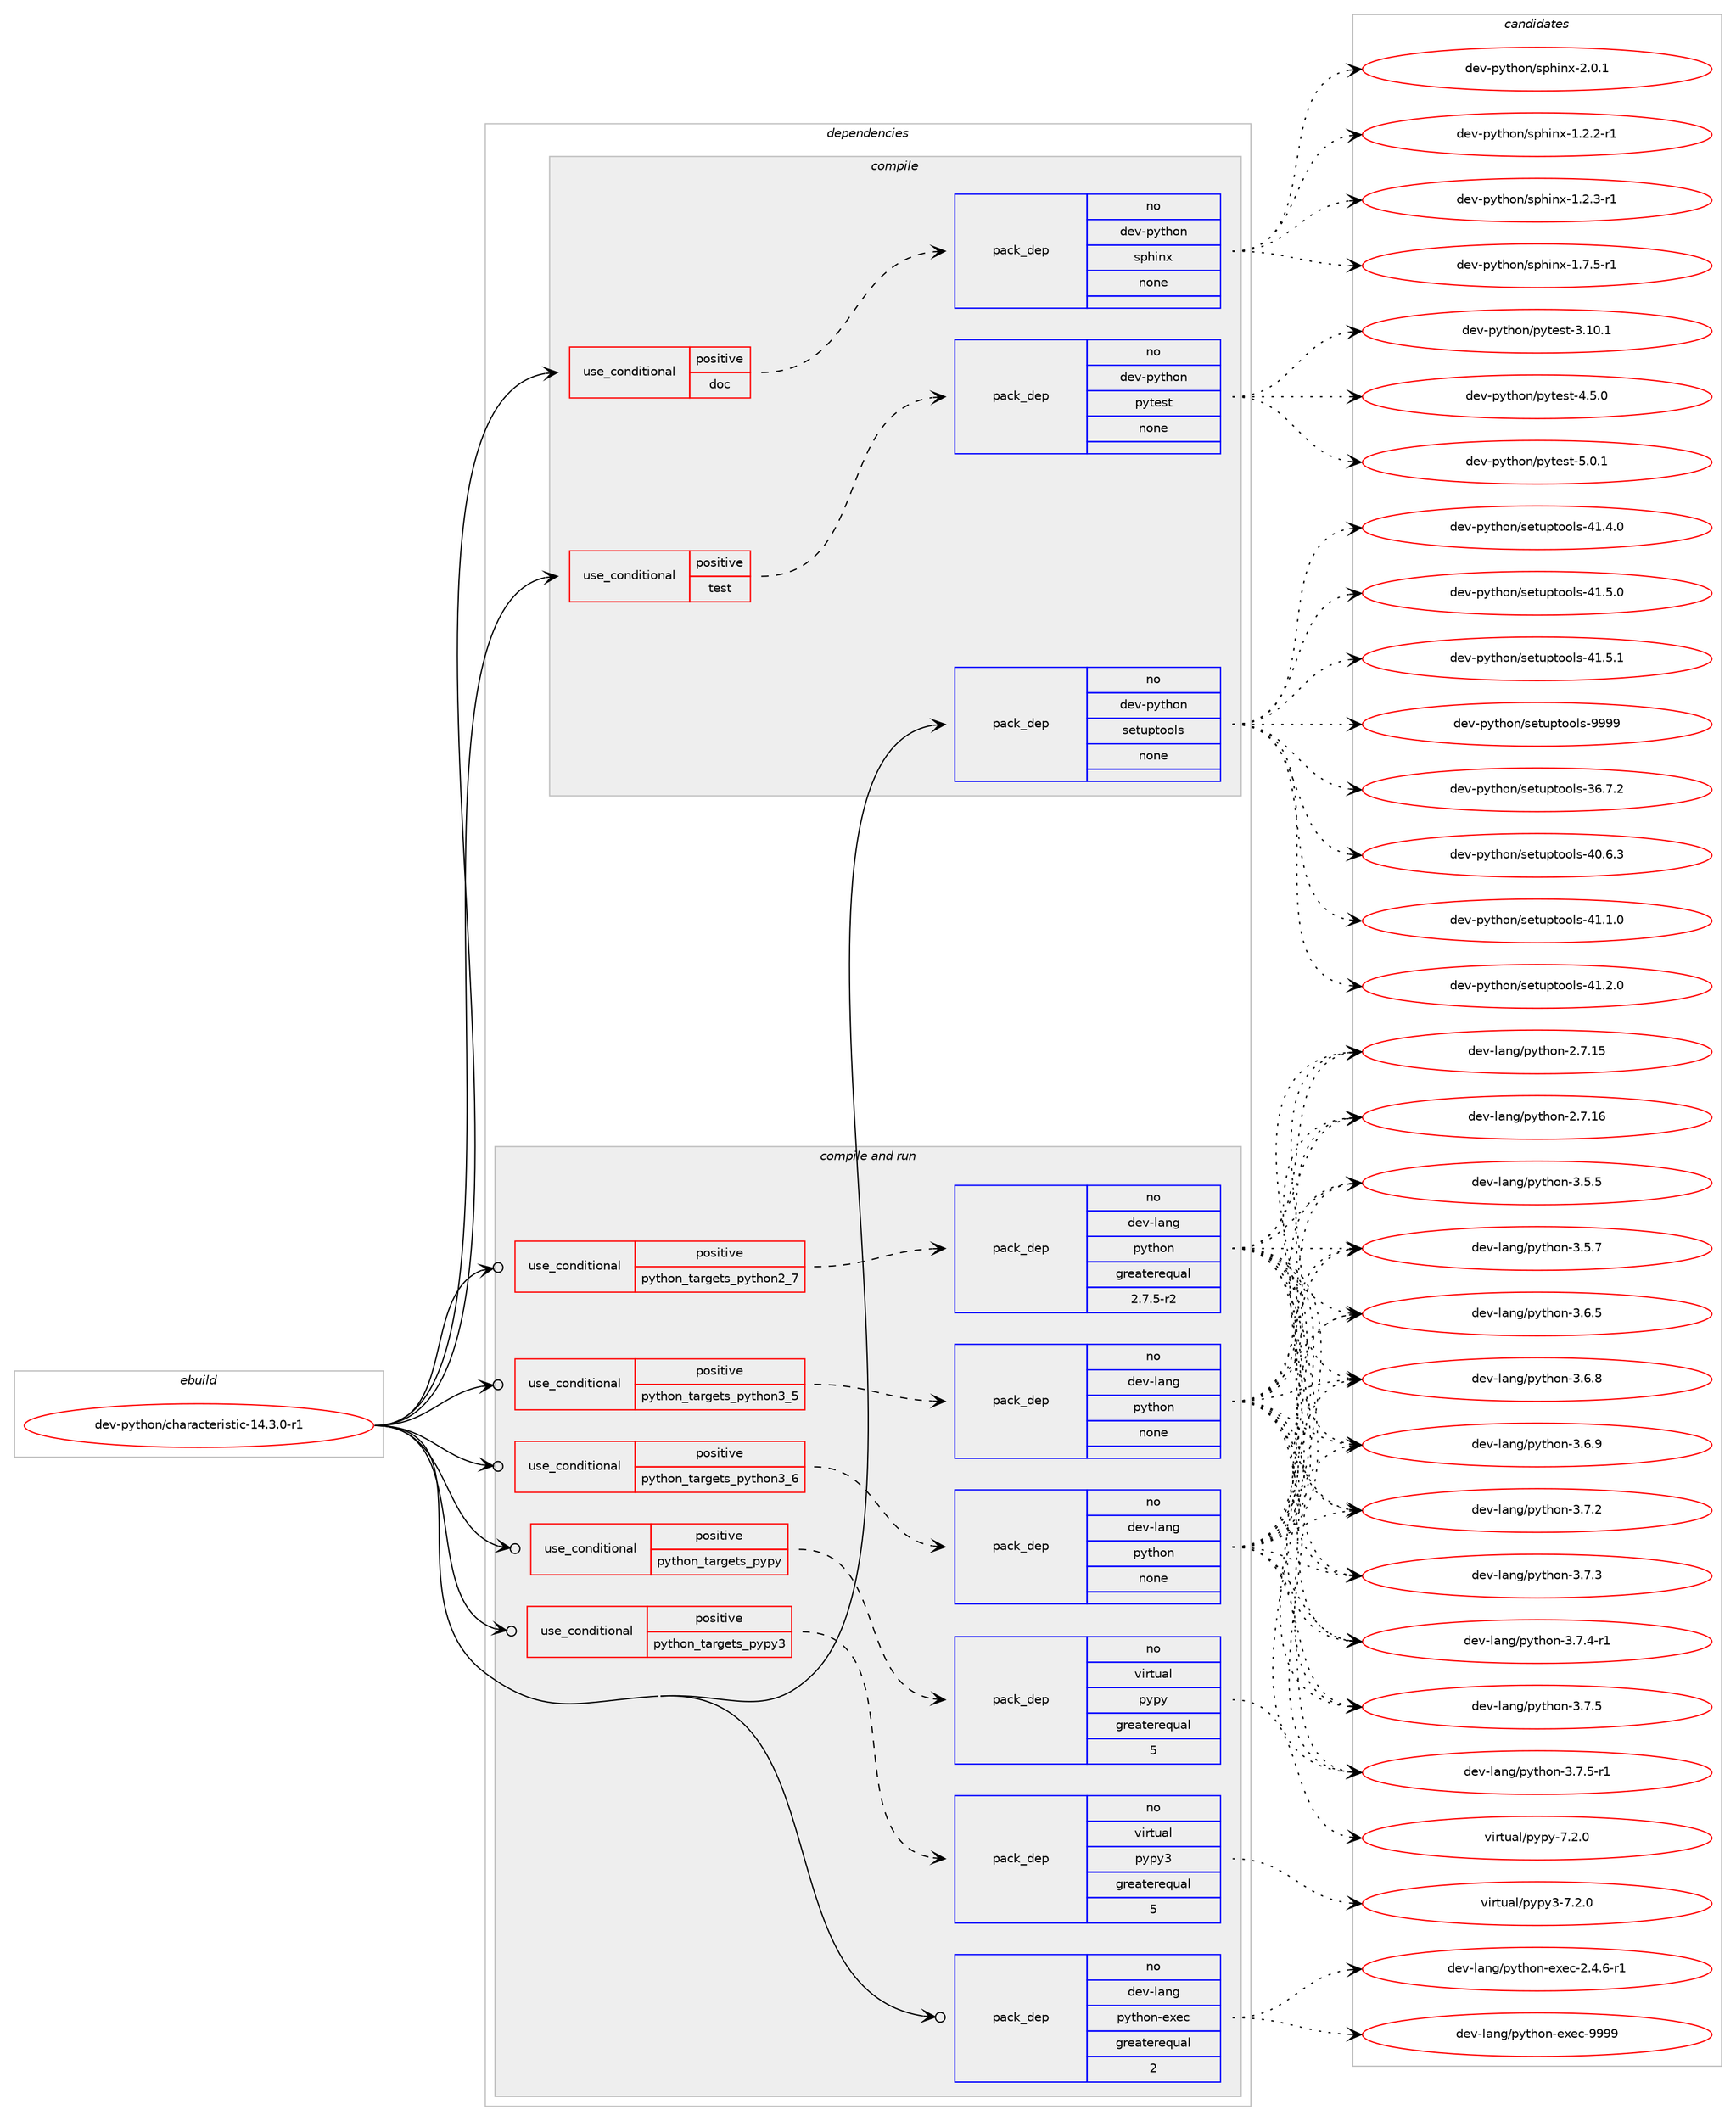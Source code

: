 digraph prolog {

# *************
# Graph options
# *************

newrank=true;
concentrate=true;
compound=true;
graph [rankdir=LR,fontname=Helvetica,fontsize=10,ranksep=1.5];#, ranksep=2.5, nodesep=0.2];
edge  [arrowhead=vee];
node  [fontname=Helvetica,fontsize=10];

# **********
# The ebuild
# **********

subgraph cluster_leftcol {
color=gray;
rank=same;
label=<<i>ebuild</i>>;
id [label="dev-python/characteristic-14.3.0-r1", color=red, width=4, href="../dev-python/characteristic-14.3.0-r1.svg"];
}

# ****************
# The dependencies
# ****************

subgraph cluster_midcol {
color=gray;
label=<<i>dependencies</i>>;
subgraph cluster_compile {
fillcolor="#eeeeee";
style=filled;
label=<<i>compile</i>>;
subgraph cond137416 {
dependency598591 [label=<<TABLE BORDER="0" CELLBORDER="1" CELLSPACING="0" CELLPADDING="4"><TR><TD ROWSPAN="3" CELLPADDING="10">use_conditional</TD></TR><TR><TD>positive</TD></TR><TR><TD>doc</TD></TR></TABLE>>, shape=none, color=red];
subgraph pack449396 {
dependency598592 [label=<<TABLE BORDER="0" CELLBORDER="1" CELLSPACING="0" CELLPADDING="4" WIDTH="220"><TR><TD ROWSPAN="6" CELLPADDING="30">pack_dep</TD></TR><TR><TD WIDTH="110">no</TD></TR><TR><TD>dev-python</TD></TR><TR><TD>sphinx</TD></TR><TR><TD>none</TD></TR><TR><TD></TD></TR></TABLE>>, shape=none, color=blue];
}
dependency598591:e -> dependency598592:w [weight=20,style="dashed",arrowhead="vee"];
}
id:e -> dependency598591:w [weight=20,style="solid",arrowhead="vee"];
subgraph cond137417 {
dependency598593 [label=<<TABLE BORDER="0" CELLBORDER="1" CELLSPACING="0" CELLPADDING="4"><TR><TD ROWSPAN="3" CELLPADDING="10">use_conditional</TD></TR><TR><TD>positive</TD></TR><TR><TD>test</TD></TR></TABLE>>, shape=none, color=red];
subgraph pack449397 {
dependency598594 [label=<<TABLE BORDER="0" CELLBORDER="1" CELLSPACING="0" CELLPADDING="4" WIDTH="220"><TR><TD ROWSPAN="6" CELLPADDING="30">pack_dep</TD></TR><TR><TD WIDTH="110">no</TD></TR><TR><TD>dev-python</TD></TR><TR><TD>pytest</TD></TR><TR><TD>none</TD></TR><TR><TD></TD></TR></TABLE>>, shape=none, color=blue];
}
dependency598593:e -> dependency598594:w [weight=20,style="dashed",arrowhead="vee"];
}
id:e -> dependency598593:w [weight=20,style="solid",arrowhead="vee"];
subgraph pack449398 {
dependency598595 [label=<<TABLE BORDER="0" CELLBORDER="1" CELLSPACING="0" CELLPADDING="4" WIDTH="220"><TR><TD ROWSPAN="6" CELLPADDING="30">pack_dep</TD></TR><TR><TD WIDTH="110">no</TD></TR><TR><TD>dev-python</TD></TR><TR><TD>setuptools</TD></TR><TR><TD>none</TD></TR><TR><TD></TD></TR></TABLE>>, shape=none, color=blue];
}
id:e -> dependency598595:w [weight=20,style="solid",arrowhead="vee"];
}
subgraph cluster_compileandrun {
fillcolor="#eeeeee";
style=filled;
label=<<i>compile and run</i>>;
subgraph cond137418 {
dependency598596 [label=<<TABLE BORDER="0" CELLBORDER="1" CELLSPACING="0" CELLPADDING="4"><TR><TD ROWSPAN="3" CELLPADDING="10">use_conditional</TD></TR><TR><TD>positive</TD></TR><TR><TD>python_targets_pypy</TD></TR></TABLE>>, shape=none, color=red];
subgraph pack449399 {
dependency598597 [label=<<TABLE BORDER="0" CELLBORDER="1" CELLSPACING="0" CELLPADDING="4" WIDTH="220"><TR><TD ROWSPAN="6" CELLPADDING="30">pack_dep</TD></TR><TR><TD WIDTH="110">no</TD></TR><TR><TD>virtual</TD></TR><TR><TD>pypy</TD></TR><TR><TD>greaterequal</TD></TR><TR><TD>5</TD></TR></TABLE>>, shape=none, color=blue];
}
dependency598596:e -> dependency598597:w [weight=20,style="dashed",arrowhead="vee"];
}
id:e -> dependency598596:w [weight=20,style="solid",arrowhead="odotvee"];
subgraph cond137419 {
dependency598598 [label=<<TABLE BORDER="0" CELLBORDER="1" CELLSPACING="0" CELLPADDING="4"><TR><TD ROWSPAN="3" CELLPADDING="10">use_conditional</TD></TR><TR><TD>positive</TD></TR><TR><TD>python_targets_pypy3</TD></TR></TABLE>>, shape=none, color=red];
subgraph pack449400 {
dependency598599 [label=<<TABLE BORDER="0" CELLBORDER="1" CELLSPACING="0" CELLPADDING="4" WIDTH="220"><TR><TD ROWSPAN="6" CELLPADDING="30">pack_dep</TD></TR><TR><TD WIDTH="110">no</TD></TR><TR><TD>virtual</TD></TR><TR><TD>pypy3</TD></TR><TR><TD>greaterequal</TD></TR><TR><TD>5</TD></TR></TABLE>>, shape=none, color=blue];
}
dependency598598:e -> dependency598599:w [weight=20,style="dashed",arrowhead="vee"];
}
id:e -> dependency598598:w [weight=20,style="solid",arrowhead="odotvee"];
subgraph cond137420 {
dependency598600 [label=<<TABLE BORDER="0" CELLBORDER="1" CELLSPACING="0" CELLPADDING="4"><TR><TD ROWSPAN="3" CELLPADDING="10">use_conditional</TD></TR><TR><TD>positive</TD></TR><TR><TD>python_targets_python2_7</TD></TR></TABLE>>, shape=none, color=red];
subgraph pack449401 {
dependency598601 [label=<<TABLE BORDER="0" CELLBORDER="1" CELLSPACING="0" CELLPADDING="4" WIDTH="220"><TR><TD ROWSPAN="6" CELLPADDING="30">pack_dep</TD></TR><TR><TD WIDTH="110">no</TD></TR><TR><TD>dev-lang</TD></TR><TR><TD>python</TD></TR><TR><TD>greaterequal</TD></TR><TR><TD>2.7.5-r2</TD></TR></TABLE>>, shape=none, color=blue];
}
dependency598600:e -> dependency598601:w [weight=20,style="dashed",arrowhead="vee"];
}
id:e -> dependency598600:w [weight=20,style="solid",arrowhead="odotvee"];
subgraph cond137421 {
dependency598602 [label=<<TABLE BORDER="0" CELLBORDER="1" CELLSPACING="0" CELLPADDING="4"><TR><TD ROWSPAN="3" CELLPADDING="10">use_conditional</TD></TR><TR><TD>positive</TD></TR><TR><TD>python_targets_python3_5</TD></TR></TABLE>>, shape=none, color=red];
subgraph pack449402 {
dependency598603 [label=<<TABLE BORDER="0" CELLBORDER="1" CELLSPACING="0" CELLPADDING="4" WIDTH="220"><TR><TD ROWSPAN="6" CELLPADDING="30">pack_dep</TD></TR><TR><TD WIDTH="110">no</TD></TR><TR><TD>dev-lang</TD></TR><TR><TD>python</TD></TR><TR><TD>none</TD></TR><TR><TD></TD></TR></TABLE>>, shape=none, color=blue];
}
dependency598602:e -> dependency598603:w [weight=20,style="dashed",arrowhead="vee"];
}
id:e -> dependency598602:w [weight=20,style="solid",arrowhead="odotvee"];
subgraph cond137422 {
dependency598604 [label=<<TABLE BORDER="0" CELLBORDER="1" CELLSPACING="0" CELLPADDING="4"><TR><TD ROWSPAN="3" CELLPADDING="10">use_conditional</TD></TR><TR><TD>positive</TD></TR><TR><TD>python_targets_python3_6</TD></TR></TABLE>>, shape=none, color=red];
subgraph pack449403 {
dependency598605 [label=<<TABLE BORDER="0" CELLBORDER="1" CELLSPACING="0" CELLPADDING="4" WIDTH="220"><TR><TD ROWSPAN="6" CELLPADDING="30">pack_dep</TD></TR><TR><TD WIDTH="110">no</TD></TR><TR><TD>dev-lang</TD></TR><TR><TD>python</TD></TR><TR><TD>none</TD></TR><TR><TD></TD></TR></TABLE>>, shape=none, color=blue];
}
dependency598604:e -> dependency598605:w [weight=20,style="dashed",arrowhead="vee"];
}
id:e -> dependency598604:w [weight=20,style="solid",arrowhead="odotvee"];
subgraph pack449404 {
dependency598606 [label=<<TABLE BORDER="0" CELLBORDER="1" CELLSPACING="0" CELLPADDING="4" WIDTH="220"><TR><TD ROWSPAN="6" CELLPADDING="30">pack_dep</TD></TR><TR><TD WIDTH="110">no</TD></TR><TR><TD>dev-lang</TD></TR><TR><TD>python-exec</TD></TR><TR><TD>greaterequal</TD></TR><TR><TD>2</TD></TR></TABLE>>, shape=none, color=blue];
}
id:e -> dependency598606:w [weight=20,style="solid",arrowhead="odotvee"];
}
subgraph cluster_run {
fillcolor="#eeeeee";
style=filled;
label=<<i>run</i>>;
}
}

# **************
# The candidates
# **************

subgraph cluster_choices {
rank=same;
color=gray;
label=<<i>candidates</i>>;

subgraph choice449396 {
color=black;
nodesep=1;
choice10010111845112121116104111110471151121041051101204549465046504511449 [label="dev-python/sphinx-1.2.2-r1", color=red, width=4,href="../dev-python/sphinx-1.2.2-r1.svg"];
choice10010111845112121116104111110471151121041051101204549465046514511449 [label="dev-python/sphinx-1.2.3-r1", color=red, width=4,href="../dev-python/sphinx-1.2.3-r1.svg"];
choice10010111845112121116104111110471151121041051101204549465546534511449 [label="dev-python/sphinx-1.7.5-r1", color=red, width=4,href="../dev-python/sphinx-1.7.5-r1.svg"];
choice1001011184511212111610411111047115112104105110120455046484649 [label="dev-python/sphinx-2.0.1", color=red, width=4,href="../dev-python/sphinx-2.0.1.svg"];
dependency598592:e -> choice10010111845112121116104111110471151121041051101204549465046504511449:w [style=dotted,weight="100"];
dependency598592:e -> choice10010111845112121116104111110471151121041051101204549465046514511449:w [style=dotted,weight="100"];
dependency598592:e -> choice10010111845112121116104111110471151121041051101204549465546534511449:w [style=dotted,weight="100"];
dependency598592:e -> choice1001011184511212111610411111047115112104105110120455046484649:w [style=dotted,weight="100"];
}
subgraph choice449397 {
color=black;
nodesep=1;
choice100101118451121211161041111104711212111610111511645514649484649 [label="dev-python/pytest-3.10.1", color=red, width=4,href="../dev-python/pytest-3.10.1.svg"];
choice1001011184511212111610411111047112121116101115116455246534648 [label="dev-python/pytest-4.5.0", color=red, width=4,href="../dev-python/pytest-4.5.0.svg"];
choice1001011184511212111610411111047112121116101115116455346484649 [label="dev-python/pytest-5.0.1", color=red, width=4,href="../dev-python/pytest-5.0.1.svg"];
dependency598594:e -> choice100101118451121211161041111104711212111610111511645514649484649:w [style=dotted,weight="100"];
dependency598594:e -> choice1001011184511212111610411111047112121116101115116455246534648:w [style=dotted,weight="100"];
dependency598594:e -> choice1001011184511212111610411111047112121116101115116455346484649:w [style=dotted,weight="100"];
}
subgraph choice449398 {
color=black;
nodesep=1;
choice100101118451121211161041111104711510111611711211611111110811545515446554650 [label="dev-python/setuptools-36.7.2", color=red, width=4,href="../dev-python/setuptools-36.7.2.svg"];
choice100101118451121211161041111104711510111611711211611111110811545524846544651 [label="dev-python/setuptools-40.6.3", color=red, width=4,href="../dev-python/setuptools-40.6.3.svg"];
choice100101118451121211161041111104711510111611711211611111110811545524946494648 [label="dev-python/setuptools-41.1.0", color=red, width=4,href="../dev-python/setuptools-41.1.0.svg"];
choice100101118451121211161041111104711510111611711211611111110811545524946504648 [label="dev-python/setuptools-41.2.0", color=red, width=4,href="../dev-python/setuptools-41.2.0.svg"];
choice100101118451121211161041111104711510111611711211611111110811545524946524648 [label="dev-python/setuptools-41.4.0", color=red, width=4,href="../dev-python/setuptools-41.4.0.svg"];
choice100101118451121211161041111104711510111611711211611111110811545524946534648 [label="dev-python/setuptools-41.5.0", color=red, width=4,href="../dev-python/setuptools-41.5.0.svg"];
choice100101118451121211161041111104711510111611711211611111110811545524946534649 [label="dev-python/setuptools-41.5.1", color=red, width=4,href="../dev-python/setuptools-41.5.1.svg"];
choice10010111845112121116104111110471151011161171121161111111081154557575757 [label="dev-python/setuptools-9999", color=red, width=4,href="../dev-python/setuptools-9999.svg"];
dependency598595:e -> choice100101118451121211161041111104711510111611711211611111110811545515446554650:w [style=dotted,weight="100"];
dependency598595:e -> choice100101118451121211161041111104711510111611711211611111110811545524846544651:w [style=dotted,weight="100"];
dependency598595:e -> choice100101118451121211161041111104711510111611711211611111110811545524946494648:w [style=dotted,weight="100"];
dependency598595:e -> choice100101118451121211161041111104711510111611711211611111110811545524946504648:w [style=dotted,weight="100"];
dependency598595:e -> choice100101118451121211161041111104711510111611711211611111110811545524946524648:w [style=dotted,weight="100"];
dependency598595:e -> choice100101118451121211161041111104711510111611711211611111110811545524946534648:w [style=dotted,weight="100"];
dependency598595:e -> choice100101118451121211161041111104711510111611711211611111110811545524946534649:w [style=dotted,weight="100"];
dependency598595:e -> choice10010111845112121116104111110471151011161171121161111111081154557575757:w [style=dotted,weight="100"];
}
subgraph choice449399 {
color=black;
nodesep=1;
choice1181051141161179710847112121112121455546504648 [label="virtual/pypy-7.2.0", color=red, width=4,href="../virtual/pypy-7.2.0.svg"];
dependency598597:e -> choice1181051141161179710847112121112121455546504648:w [style=dotted,weight="100"];
}
subgraph choice449400 {
color=black;
nodesep=1;
choice118105114116117971084711212111212151455546504648 [label="virtual/pypy3-7.2.0", color=red, width=4,href="../virtual/pypy3-7.2.0.svg"];
dependency598599:e -> choice118105114116117971084711212111212151455546504648:w [style=dotted,weight="100"];
}
subgraph choice449401 {
color=black;
nodesep=1;
choice10010111845108971101034711212111610411111045504655464953 [label="dev-lang/python-2.7.15", color=red, width=4,href="../dev-lang/python-2.7.15.svg"];
choice10010111845108971101034711212111610411111045504655464954 [label="dev-lang/python-2.7.16", color=red, width=4,href="../dev-lang/python-2.7.16.svg"];
choice100101118451089711010347112121116104111110455146534653 [label="dev-lang/python-3.5.5", color=red, width=4,href="../dev-lang/python-3.5.5.svg"];
choice100101118451089711010347112121116104111110455146534655 [label="dev-lang/python-3.5.7", color=red, width=4,href="../dev-lang/python-3.5.7.svg"];
choice100101118451089711010347112121116104111110455146544653 [label="dev-lang/python-3.6.5", color=red, width=4,href="../dev-lang/python-3.6.5.svg"];
choice100101118451089711010347112121116104111110455146544656 [label="dev-lang/python-3.6.8", color=red, width=4,href="../dev-lang/python-3.6.8.svg"];
choice100101118451089711010347112121116104111110455146544657 [label="dev-lang/python-3.6.9", color=red, width=4,href="../dev-lang/python-3.6.9.svg"];
choice100101118451089711010347112121116104111110455146554650 [label="dev-lang/python-3.7.2", color=red, width=4,href="../dev-lang/python-3.7.2.svg"];
choice100101118451089711010347112121116104111110455146554651 [label="dev-lang/python-3.7.3", color=red, width=4,href="../dev-lang/python-3.7.3.svg"];
choice1001011184510897110103471121211161041111104551465546524511449 [label="dev-lang/python-3.7.4-r1", color=red, width=4,href="../dev-lang/python-3.7.4-r1.svg"];
choice100101118451089711010347112121116104111110455146554653 [label="dev-lang/python-3.7.5", color=red, width=4,href="../dev-lang/python-3.7.5.svg"];
choice1001011184510897110103471121211161041111104551465546534511449 [label="dev-lang/python-3.7.5-r1", color=red, width=4,href="../dev-lang/python-3.7.5-r1.svg"];
dependency598601:e -> choice10010111845108971101034711212111610411111045504655464953:w [style=dotted,weight="100"];
dependency598601:e -> choice10010111845108971101034711212111610411111045504655464954:w [style=dotted,weight="100"];
dependency598601:e -> choice100101118451089711010347112121116104111110455146534653:w [style=dotted,weight="100"];
dependency598601:e -> choice100101118451089711010347112121116104111110455146534655:w [style=dotted,weight="100"];
dependency598601:e -> choice100101118451089711010347112121116104111110455146544653:w [style=dotted,weight="100"];
dependency598601:e -> choice100101118451089711010347112121116104111110455146544656:w [style=dotted,weight="100"];
dependency598601:e -> choice100101118451089711010347112121116104111110455146544657:w [style=dotted,weight="100"];
dependency598601:e -> choice100101118451089711010347112121116104111110455146554650:w [style=dotted,weight="100"];
dependency598601:e -> choice100101118451089711010347112121116104111110455146554651:w [style=dotted,weight="100"];
dependency598601:e -> choice1001011184510897110103471121211161041111104551465546524511449:w [style=dotted,weight="100"];
dependency598601:e -> choice100101118451089711010347112121116104111110455146554653:w [style=dotted,weight="100"];
dependency598601:e -> choice1001011184510897110103471121211161041111104551465546534511449:w [style=dotted,weight="100"];
}
subgraph choice449402 {
color=black;
nodesep=1;
choice10010111845108971101034711212111610411111045504655464953 [label="dev-lang/python-2.7.15", color=red, width=4,href="../dev-lang/python-2.7.15.svg"];
choice10010111845108971101034711212111610411111045504655464954 [label="dev-lang/python-2.7.16", color=red, width=4,href="../dev-lang/python-2.7.16.svg"];
choice100101118451089711010347112121116104111110455146534653 [label="dev-lang/python-3.5.5", color=red, width=4,href="../dev-lang/python-3.5.5.svg"];
choice100101118451089711010347112121116104111110455146534655 [label="dev-lang/python-3.5.7", color=red, width=4,href="../dev-lang/python-3.5.7.svg"];
choice100101118451089711010347112121116104111110455146544653 [label="dev-lang/python-3.6.5", color=red, width=4,href="../dev-lang/python-3.6.5.svg"];
choice100101118451089711010347112121116104111110455146544656 [label="dev-lang/python-3.6.8", color=red, width=4,href="../dev-lang/python-3.6.8.svg"];
choice100101118451089711010347112121116104111110455146544657 [label="dev-lang/python-3.6.9", color=red, width=4,href="../dev-lang/python-3.6.9.svg"];
choice100101118451089711010347112121116104111110455146554650 [label="dev-lang/python-3.7.2", color=red, width=4,href="../dev-lang/python-3.7.2.svg"];
choice100101118451089711010347112121116104111110455146554651 [label="dev-lang/python-3.7.3", color=red, width=4,href="../dev-lang/python-3.7.3.svg"];
choice1001011184510897110103471121211161041111104551465546524511449 [label="dev-lang/python-3.7.4-r1", color=red, width=4,href="../dev-lang/python-3.7.4-r1.svg"];
choice100101118451089711010347112121116104111110455146554653 [label="dev-lang/python-3.7.5", color=red, width=4,href="../dev-lang/python-3.7.5.svg"];
choice1001011184510897110103471121211161041111104551465546534511449 [label="dev-lang/python-3.7.5-r1", color=red, width=4,href="../dev-lang/python-3.7.5-r1.svg"];
dependency598603:e -> choice10010111845108971101034711212111610411111045504655464953:w [style=dotted,weight="100"];
dependency598603:e -> choice10010111845108971101034711212111610411111045504655464954:w [style=dotted,weight="100"];
dependency598603:e -> choice100101118451089711010347112121116104111110455146534653:w [style=dotted,weight="100"];
dependency598603:e -> choice100101118451089711010347112121116104111110455146534655:w [style=dotted,weight="100"];
dependency598603:e -> choice100101118451089711010347112121116104111110455146544653:w [style=dotted,weight="100"];
dependency598603:e -> choice100101118451089711010347112121116104111110455146544656:w [style=dotted,weight="100"];
dependency598603:e -> choice100101118451089711010347112121116104111110455146544657:w [style=dotted,weight="100"];
dependency598603:e -> choice100101118451089711010347112121116104111110455146554650:w [style=dotted,weight="100"];
dependency598603:e -> choice100101118451089711010347112121116104111110455146554651:w [style=dotted,weight="100"];
dependency598603:e -> choice1001011184510897110103471121211161041111104551465546524511449:w [style=dotted,weight="100"];
dependency598603:e -> choice100101118451089711010347112121116104111110455146554653:w [style=dotted,weight="100"];
dependency598603:e -> choice1001011184510897110103471121211161041111104551465546534511449:w [style=dotted,weight="100"];
}
subgraph choice449403 {
color=black;
nodesep=1;
choice10010111845108971101034711212111610411111045504655464953 [label="dev-lang/python-2.7.15", color=red, width=4,href="../dev-lang/python-2.7.15.svg"];
choice10010111845108971101034711212111610411111045504655464954 [label="dev-lang/python-2.7.16", color=red, width=4,href="../dev-lang/python-2.7.16.svg"];
choice100101118451089711010347112121116104111110455146534653 [label="dev-lang/python-3.5.5", color=red, width=4,href="../dev-lang/python-3.5.5.svg"];
choice100101118451089711010347112121116104111110455146534655 [label="dev-lang/python-3.5.7", color=red, width=4,href="../dev-lang/python-3.5.7.svg"];
choice100101118451089711010347112121116104111110455146544653 [label="dev-lang/python-3.6.5", color=red, width=4,href="../dev-lang/python-3.6.5.svg"];
choice100101118451089711010347112121116104111110455146544656 [label="dev-lang/python-3.6.8", color=red, width=4,href="../dev-lang/python-3.6.8.svg"];
choice100101118451089711010347112121116104111110455146544657 [label="dev-lang/python-3.6.9", color=red, width=4,href="../dev-lang/python-3.6.9.svg"];
choice100101118451089711010347112121116104111110455146554650 [label="dev-lang/python-3.7.2", color=red, width=4,href="../dev-lang/python-3.7.2.svg"];
choice100101118451089711010347112121116104111110455146554651 [label="dev-lang/python-3.7.3", color=red, width=4,href="../dev-lang/python-3.7.3.svg"];
choice1001011184510897110103471121211161041111104551465546524511449 [label="dev-lang/python-3.7.4-r1", color=red, width=4,href="../dev-lang/python-3.7.4-r1.svg"];
choice100101118451089711010347112121116104111110455146554653 [label="dev-lang/python-3.7.5", color=red, width=4,href="../dev-lang/python-3.7.5.svg"];
choice1001011184510897110103471121211161041111104551465546534511449 [label="dev-lang/python-3.7.5-r1", color=red, width=4,href="../dev-lang/python-3.7.5-r1.svg"];
dependency598605:e -> choice10010111845108971101034711212111610411111045504655464953:w [style=dotted,weight="100"];
dependency598605:e -> choice10010111845108971101034711212111610411111045504655464954:w [style=dotted,weight="100"];
dependency598605:e -> choice100101118451089711010347112121116104111110455146534653:w [style=dotted,weight="100"];
dependency598605:e -> choice100101118451089711010347112121116104111110455146534655:w [style=dotted,weight="100"];
dependency598605:e -> choice100101118451089711010347112121116104111110455146544653:w [style=dotted,weight="100"];
dependency598605:e -> choice100101118451089711010347112121116104111110455146544656:w [style=dotted,weight="100"];
dependency598605:e -> choice100101118451089711010347112121116104111110455146544657:w [style=dotted,weight="100"];
dependency598605:e -> choice100101118451089711010347112121116104111110455146554650:w [style=dotted,weight="100"];
dependency598605:e -> choice100101118451089711010347112121116104111110455146554651:w [style=dotted,weight="100"];
dependency598605:e -> choice1001011184510897110103471121211161041111104551465546524511449:w [style=dotted,weight="100"];
dependency598605:e -> choice100101118451089711010347112121116104111110455146554653:w [style=dotted,weight="100"];
dependency598605:e -> choice1001011184510897110103471121211161041111104551465546534511449:w [style=dotted,weight="100"];
}
subgraph choice449404 {
color=black;
nodesep=1;
choice10010111845108971101034711212111610411111045101120101994550465246544511449 [label="dev-lang/python-exec-2.4.6-r1", color=red, width=4,href="../dev-lang/python-exec-2.4.6-r1.svg"];
choice10010111845108971101034711212111610411111045101120101994557575757 [label="dev-lang/python-exec-9999", color=red, width=4,href="../dev-lang/python-exec-9999.svg"];
dependency598606:e -> choice10010111845108971101034711212111610411111045101120101994550465246544511449:w [style=dotted,weight="100"];
dependency598606:e -> choice10010111845108971101034711212111610411111045101120101994557575757:w [style=dotted,weight="100"];
}
}

}
